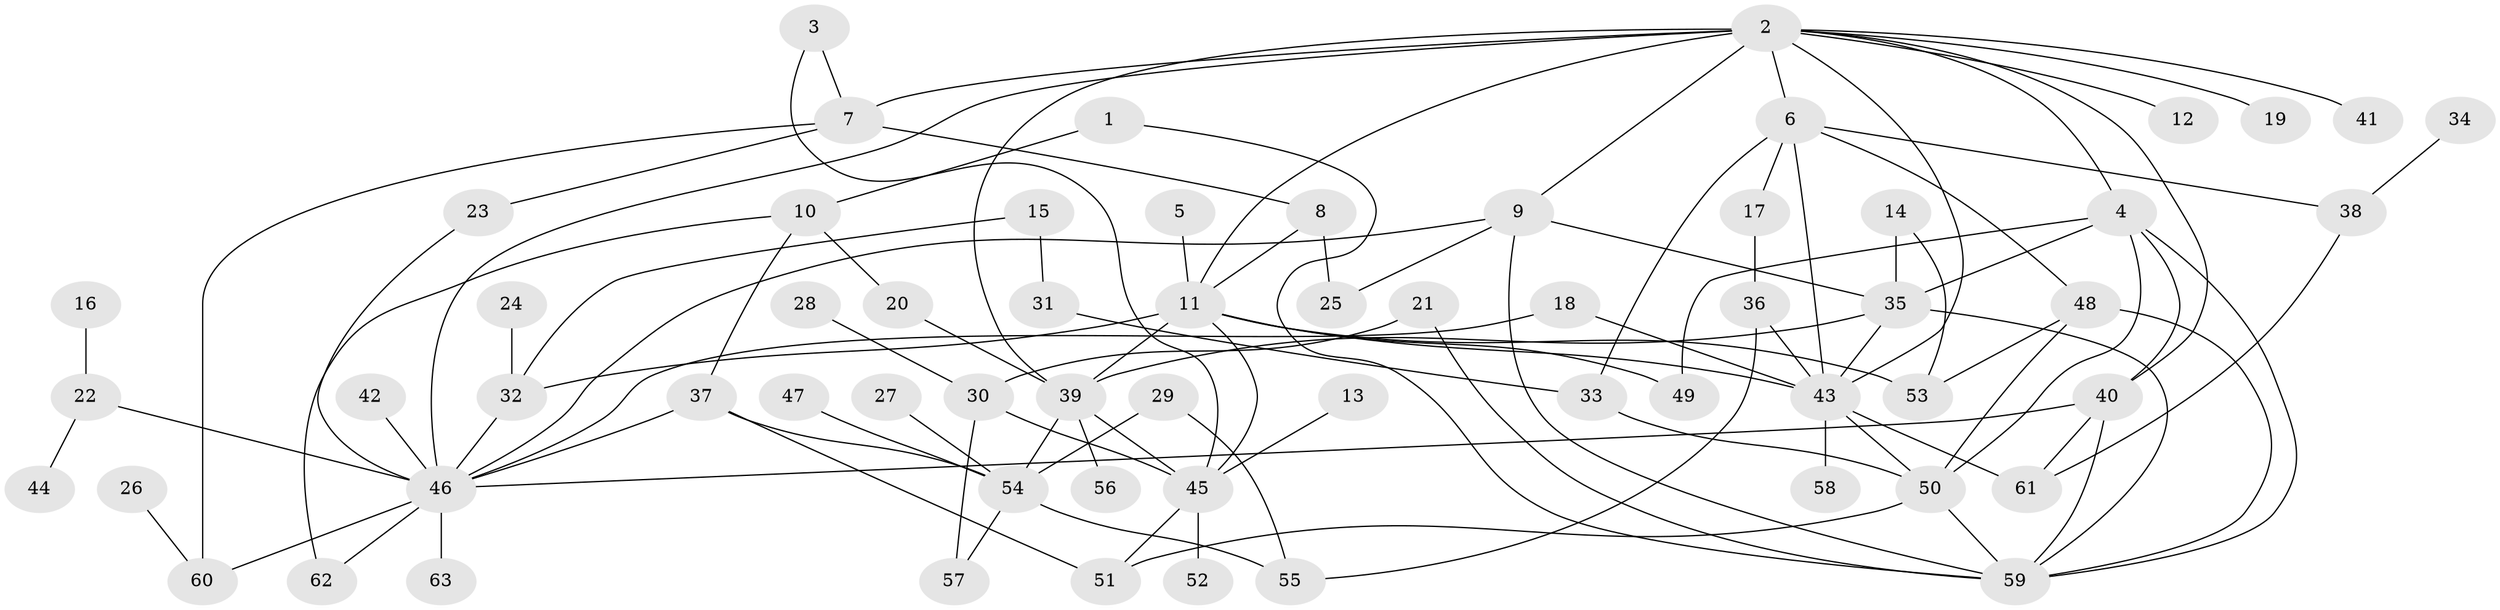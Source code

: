 // original degree distribution, {11: 0.008, 5: 0.064, 6: 0.04, 7: 0.016, 2: 0.312, 8: 0.016, 4: 0.104, 1: 0.272, 3: 0.168}
// Generated by graph-tools (version 1.1) at 2025/25/03/09/25 03:25:24]
// undirected, 63 vertices, 104 edges
graph export_dot {
graph [start="1"]
  node [color=gray90,style=filled];
  1;
  2;
  3;
  4;
  5;
  6;
  7;
  8;
  9;
  10;
  11;
  12;
  13;
  14;
  15;
  16;
  17;
  18;
  19;
  20;
  21;
  22;
  23;
  24;
  25;
  26;
  27;
  28;
  29;
  30;
  31;
  32;
  33;
  34;
  35;
  36;
  37;
  38;
  39;
  40;
  41;
  42;
  43;
  44;
  45;
  46;
  47;
  48;
  49;
  50;
  51;
  52;
  53;
  54;
  55;
  56;
  57;
  58;
  59;
  60;
  61;
  62;
  63;
  1 -- 10 [weight=1.0];
  1 -- 59 [weight=1.0];
  2 -- 4 [weight=1.0];
  2 -- 6 [weight=1.0];
  2 -- 7 [weight=2.0];
  2 -- 9 [weight=2.0];
  2 -- 11 [weight=1.0];
  2 -- 12 [weight=1.0];
  2 -- 19 [weight=1.0];
  2 -- 39 [weight=1.0];
  2 -- 40 [weight=1.0];
  2 -- 41 [weight=1.0];
  2 -- 43 [weight=1.0];
  2 -- 46 [weight=1.0];
  3 -- 7 [weight=1.0];
  3 -- 45 [weight=1.0];
  4 -- 35 [weight=1.0];
  4 -- 40 [weight=1.0];
  4 -- 49 [weight=1.0];
  4 -- 50 [weight=1.0];
  4 -- 59 [weight=1.0];
  5 -- 11 [weight=1.0];
  6 -- 17 [weight=1.0];
  6 -- 33 [weight=1.0];
  6 -- 38 [weight=1.0];
  6 -- 43 [weight=1.0];
  6 -- 48 [weight=1.0];
  7 -- 8 [weight=1.0];
  7 -- 23 [weight=1.0];
  7 -- 60 [weight=1.0];
  8 -- 11 [weight=1.0];
  8 -- 25 [weight=1.0];
  9 -- 25 [weight=1.0];
  9 -- 35 [weight=1.0];
  9 -- 46 [weight=1.0];
  9 -- 59 [weight=1.0];
  10 -- 20 [weight=1.0];
  10 -- 37 [weight=1.0];
  10 -- 62 [weight=1.0];
  11 -- 32 [weight=1.0];
  11 -- 39 [weight=1.0];
  11 -- 43 [weight=1.0];
  11 -- 45 [weight=1.0];
  11 -- 49 [weight=1.0];
  11 -- 53 [weight=1.0];
  13 -- 45 [weight=1.0];
  14 -- 35 [weight=1.0];
  14 -- 53 [weight=1.0];
  15 -- 31 [weight=1.0];
  15 -- 32 [weight=1.0];
  16 -- 22 [weight=1.0];
  17 -- 36 [weight=1.0];
  18 -- 43 [weight=1.0];
  18 -- 46 [weight=1.0];
  20 -- 39 [weight=1.0];
  21 -- 30 [weight=1.0];
  21 -- 59 [weight=1.0];
  22 -- 44 [weight=1.0];
  22 -- 46 [weight=1.0];
  23 -- 46 [weight=1.0];
  24 -- 32 [weight=1.0];
  26 -- 60 [weight=1.0];
  27 -- 54 [weight=1.0];
  28 -- 30 [weight=1.0];
  29 -- 54 [weight=1.0];
  29 -- 55 [weight=1.0];
  30 -- 45 [weight=1.0];
  30 -- 57 [weight=1.0];
  31 -- 33 [weight=1.0];
  32 -- 46 [weight=1.0];
  33 -- 50 [weight=1.0];
  34 -- 38 [weight=1.0];
  35 -- 39 [weight=1.0];
  35 -- 43 [weight=1.0];
  35 -- 59 [weight=1.0];
  36 -- 43 [weight=1.0];
  36 -- 55 [weight=1.0];
  37 -- 46 [weight=1.0];
  37 -- 51 [weight=1.0];
  37 -- 54 [weight=1.0];
  38 -- 61 [weight=1.0];
  39 -- 45 [weight=1.0];
  39 -- 54 [weight=1.0];
  39 -- 56 [weight=1.0];
  40 -- 46 [weight=1.0];
  40 -- 59 [weight=1.0];
  40 -- 61 [weight=1.0];
  42 -- 46 [weight=1.0];
  43 -- 50 [weight=1.0];
  43 -- 58 [weight=1.0];
  43 -- 61 [weight=2.0];
  45 -- 51 [weight=1.0];
  45 -- 52 [weight=1.0];
  46 -- 60 [weight=1.0];
  46 -- 62 [weight=1.0];
  46 -- 63 [weight=1.0];
  47 -- 54 [weight=1.0];
  48 -- 50 [weight=1.0];
  48 -- 53 [weight=1.0];
  48 -- 59 [weight=1.0];
  50 -- 51 [weight=1.0];
  50 -- 59 [weight=1.0];
  54 -- 55 [weight=1.0];
  54 -- 57 [weight=1.0];
}
